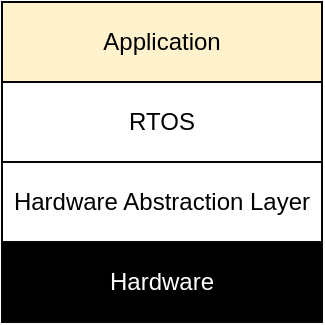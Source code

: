 <mxfile version="10.6.5" type="device"><diagram id="DTJkB2WlhLVEcUrhdZqd" name="Page-1"><mxGraphModel dx="511" dy="276" grid="1" gridSize="10" guides="1" tooltips="1" connect="1" arrows="1" fold="1" page="1" pageScale="1" pageWidth="827" pageHeight="1169" math="0" shadow="0"><root><mxCell id="0"/><mxCell id="1" parent="0"/><mxCell id="24Zaq1mjrVYwAzOMuMmD-19" value="RTOS" style="rounded=0;whiteSpace=wrap;html=1;strokeColor=#050505;fillColor=#FFFFFF;fontColor=#000000;" parent="1" vertex="1"><mxGeometry x="160" y="160" width="160" height="40" as="geometry"/></mxCell><mxCell id="24Zaq1mjrVYwAzOMuMmD-2" value="Hardware" style="rounded=0;whiteSpace=wrap;html=1;fillColor=#000000;strokeColor=#050505;fontColor=#FFFFFF;" parent="1" vertex="1"><mxGeometry x="160" y="240" width="160" height="40" as="geometry"/></mxCell><mxCell id="24Zaq1mjrVYwAzOMuMmD-6" value="Application" style="rounded=0;whiteSpace=wrap;html=1;strokeColor=#000000;fillColor=#fff2cc;" parent="1" vertex="1"><mxGeometry x="160" y="120" width="160" height="40" as="geometry"/></mxCell><mxCell id="gXjvxM2GKB8DGZ4h9Gep-5" value="Hardware Abstraction Layer" style="rounded=0;whiteSpace=wrap;html=1;strokeColor=#050505;fillColor=#FFFFFF;fontColor=#000000;" vertex="1" parent="1"><mxGeometry x="160" y="200" width="160" height="40" as="geometry"/></mxCell></root></mxGraphModel></diagram></mxfile>